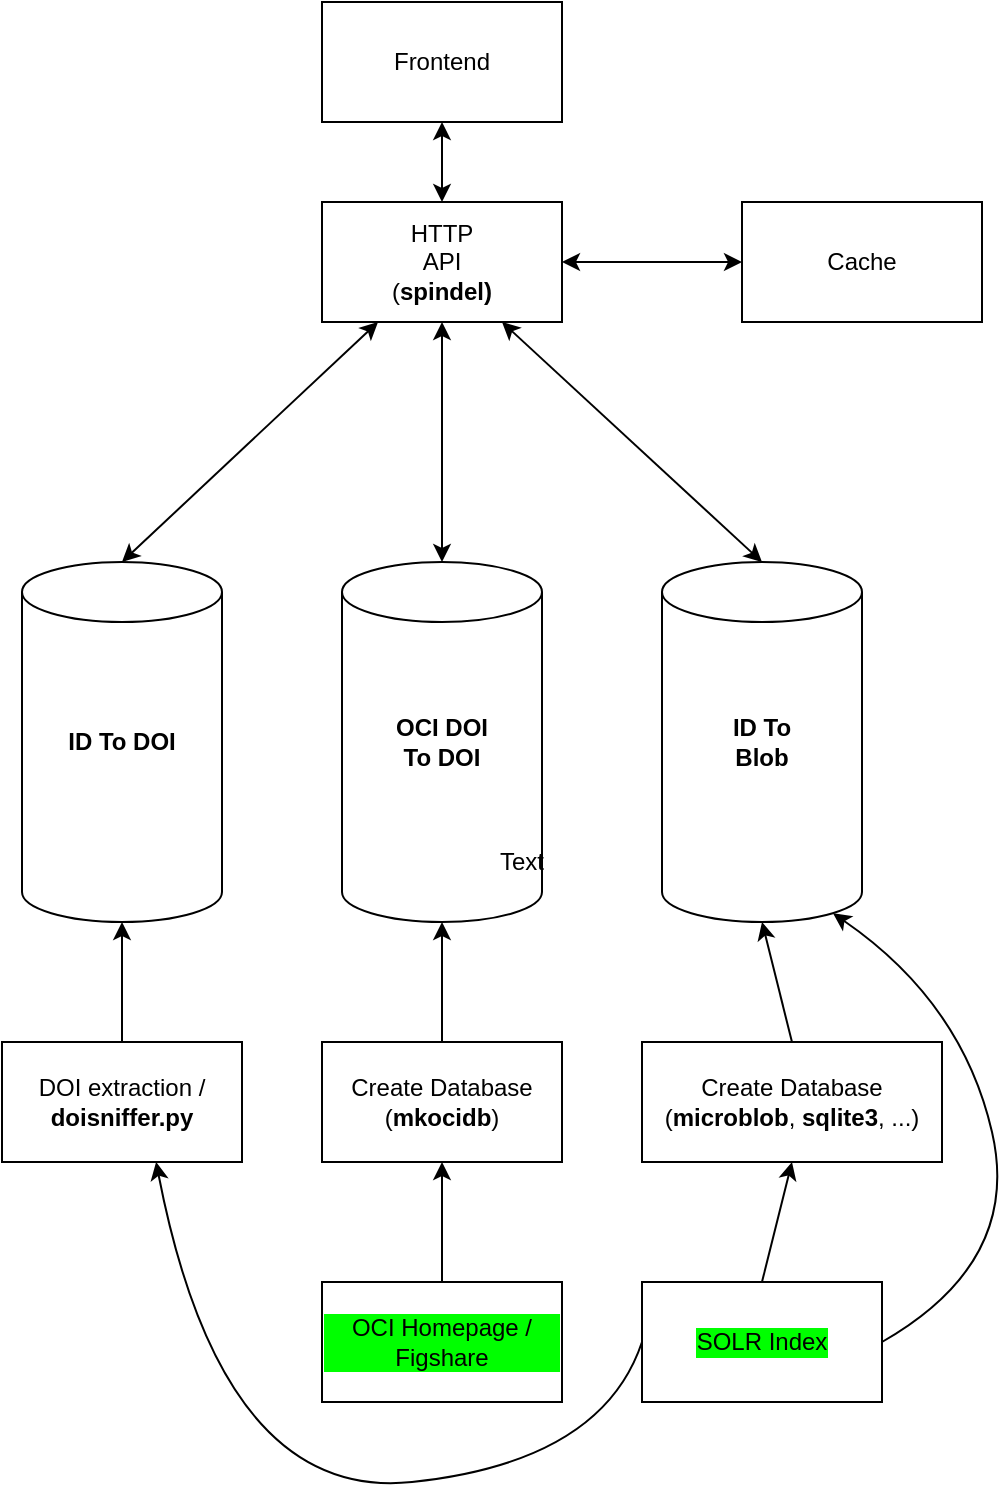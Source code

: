 <mxfile version="15.3.5" type="device"><diagram id="R0Dt6IX4VfR_XkkA1Clt" name="Page-1"><mxGraphModel dx="1422" dy="763" grid="1" gridSize="10" guides="1" tooltips="1" connect="1" arrows="1" fold="1" page="1" pageScale="1" pageWidth="850" pageHeight="1100" math="0" shadow="0"><root><mxCell id="0"/><mxCell id="1" parent="0"/><mxCell id="KHwz52w74LSnZ0YMClIJ-5" value="" style="rounded=0;whiteSpace=wrap;html=1;" parent="1" vertex="1"><mxGeometry x="320" y="140" width="120" height="60" as="geometry"/></mxCell><mxCell id="KHwz52w74LSnZ0YMClIJ-6" value="HTTP API (&lt;b&gt;spindel)&lt;/b&gt;" style="text;html=1;strokeColor=none;fillColor=none;align=center;verticalAlign=middle;whiteSpace=wrap;rounded=0;" parent="1" vertex="1"><mxGeometry x="360" y="160" width="40" height="20" as="geometry"/></mxCell><mxCell id="KHwz52w74LSnZ0YMClIJ-7" value="" style="shape=cylinder3;whiteSpace=wrap;html=1;boundedLbl=1;backgroundOutline=1;size=15;" parent="1" vertex="1"><mxGeometry x="170" y="320" width="100" height="180" as="geometry"/></mxCell><mxCell id="KHwz52w74LSnZ0YMClIJ-8" value="ID To DOI" style="text;html=1;strokeColor=none;fillColor=none;align=center;verticalAlign=middle;whiteSpace=wrap;rounded=0;fontStyle=1" parent="1" vertex="1"><mxGeometry x="185" y="400" width="70" height="20" as="geometry"/></mxCell><mxCell id="KHwz52w74LSnZ0YMClIJ-9" value="" style="shape=cylinder3;whiteSpace=wrap;html=1;boundedLbl=1;backgroundOutline=1;size=15;" parent="1" vertex="1"><mxGeometry x="330" y="320" width="100" height="180" as="geometry"/></mxCell><mxCell id="KHwz52w74LSnZ0YMClIJ-10" value="OCI DOI To DOI" style="text;html=1;strokeColor=none;fillColor=none;align=center;verticalAlign=middle;whiteSpace=wrap;rounded=0;fontStyle=1" parent="1" vertex="1"><mxGeometry x="355" y="400" width="50" height="20" as="geometry"/></mxCell><mxCell id="KHwz52w74LSnZ0YMClIJ-11" value="" style="shape=cylinder3;whiteSpace=wrap;html=1;boundedLbl=1;backgroundOutline=1;size=15;" parent="1" vertex="1"><mxGeometry x="490" y="320" width="100" height="180" as="geometry"/></mxCell><mxCell id="KHwz52w74LSnZ0YMClIJ-12" value="ID To Blob" style="text;html=1;strokeColor=none;fillColor=none;align=center;verticalAlign=middle;whiteSpace=wrap;rounded=0;fontStyle=1" parent="1" vertex="1"><mxGeometry x="520" y="400" width="40" height="20" as="geometry"/></mxCell><mxCell id="KHwz52w74LSnZ0YMClIJ-17" value="" style="endArrow=classic;startArrow=classic;html=1;exitX=0.5;exitY=0;exitDx=0;exitDy=0;exitPerimeter=0;" parent="1" source="KHwz52w74LSnZ0YMClIJ-7" target="KHwz52w74LSnZ0YMClIJ-5" edge="1"><mxGeometry width="50" height="50" relative="1" as="geometry"><mxPoint x="220" y="330" as="sourcePoint"/><mxPoint x="320" y="210" as="targetPoint"/></mxGeometry></mxCell><mxCell id="KHwz52w74LSnZ0YMClIJ-18" value="" style="endArrow=classic;startArrow=classic;html=1;entryX=0.5;entryY=1;entryDx=0;entryDy=0;" parent="1" source="KHwz52w74LSnZ0YMClIJ-9" target="KHwz52w74LSnZ0YMClIJ-5" edge="1"><mxGeometry width="50" height="50" relative="1" as="geometry"><mxPoint x="230" y="340" as="sourcePoint"/><mxPoint x="390" y="210" as="targetPoint"/></mxGeometry></mxCell><mxCell id="KHwz52w74LSnZ0YMClIJ-19" value="" style="endArrow=classic;startArrow=classic;html=1;entryX=0.75;entryY=1;entryDx=0;entryDy=0;exitX=0.5;exitY=0;exitDx=0;exitDy=0;exitPerimeter=0;" parent="1" source="KHwz52w74LSnZ0YMClIJ-11" target="KHwz52w74LSnZ0YMClIJ-5" edge="1"><mxGeometry width="50" height="50" relative="1" as="geometry"><mxPoint x="240" y="350" as="sourcePoint"/><mxPoint x="400" y="220" as="targetPoint"/></mxGeometry></mxCell><mxCell id="KHwz52w74LSnZ0YMClIJ-20" value="Frontend" style="rounded=0;whiteSpace=wrap;html=1;" parent="1" vertex="1"><mxGeometry x="320" y="40" width="120" height="60" as="geometry"/></mxCell><mxCell id="KHwz52w74LSnZ0YMClIJ-21" value="" style="endArrow=classic;startArrow=classic;html=1;" parent="1" edge="1"><mxGeometry width="50" height="50" relative="1" as="geometry"><mxPoint x="380" y="140" as="sourcePoint"/><mxPoint x="380" y="100" as="targetPoint"/></mxGeometry></mxCell><mxCell id="KHwz52w74LSnZ0YMClIJ-22" value="Create Database (&lt;b&gt;mkocidb&lt;/b&gt;)" style="rounded=0;whiteSpace=wrap;html=1;" parent="1" vertex="1"><mxGeometry x="320" y="560" width="120" height="60" as="geometry"/></mxCell><mxCell id="KHwz52w74LSnZ0YMClIJ-23" value="OCI Homepage / Figshare" style="rounded=0;whiteSpace=wrap;html=1;labelBackgroundColor=#00FF00;" parent="1" vertex="1"><mxGeometry x="320" y="680" width="120" height="60" as="geometry"/></mxCell><mxCell id="KHwz52w74LSnZ0YMClIJ-24" value="" style="endArrow=classic;html=1;exitX=0.5;exitY=0;exitDx=0;exitDy=0;entryX=0.5;entryY=1;entryDx=0;entryDy=0;" parent="1" source="KHwz52w74LSnZ0YMClIJ-23" target="KHwz52w74LSnZ0YMClIJ-22" edge="1"><mxGeometry width="50" height="50" relative="1" as="geometry"><mxPoint x="400" y="420" as="sourcePoint"/><mxPoint x="450" y="370" as="targetPoint"/></mxGeometry></mxCell><mxCell id="KHwz52w74LSnZ0YMClIJ-25" value="" style="endArrow=classic;html=1;exitX=0.5;exitY=0;exitDx=0;exitDy=0;" parent="1" source="KHwz52w74LSnZ0YMClIJ-22" target="KHwz52w74LSnZ0YMClIJ-9" edge="1"><mxGeometry width="50" height="50" relative="1" as="geometry"><mxPoint x="400" y="420" as="sourcePoint"/><mxPoint x="450" y="370" as="targetPoint"/></mxGeometry></mxCell><mxCell id="KHwz52w74LSnZ0YMClIJ-26" value="Create Database (&lt;b&gt;microblob&lt;/b&gt;, &lt;b&gt;sqlite3&lt;/b&gt;, ...)" style="rounded=0;whiteSpace=wrap;html=1;" parent="1" vertex="1"><mxGeometry x="480" y="560" width="150" height="60" as="geometry"/></mxCell><mxCell id="KHwz52w74LSnZ0YMClIJ-27" value="SOLR Index" style="rounded=0;whiteSpace=wrap;html=1;labelBackgroundColor=#00FF00;" parent="1" vertex="1"><mxGeometry x="480" y="680" width="120" height="60" as="geometry"/></mxCell><mxCell id="KHwz52w74LSnZ0YMClIJ-28" value="" style="endArrow=classic;html=1;exitX=0.5;exitY=0;exitDx=0;exitDy=0;entryX=0.5;entryY=1;entryDx=0;entryDy=0;" parent="1" source="KHwz52w74LSnZ0YMClIJ-27" target="KHwz52w74LSnZ0YMClIJ-26" edge="1"><mxGeometry width="50" height="50" relative="1" as="geometry"><mxPoint x="400" y="420" as="sourcePoint"/><mxPoint x="450" y="370" as="targetPoint"/></mxGeometry></mxCell><mxCell id="KHwz52w74LSnZ0YMClIJ-29" value="" style="endArrow=classic;html=1;exitX=0.5;exitY=0;exitDx=0;exitDy=0;entryX=0.5;entryY=1;entryDx=0;entryDy=0;entryPerimeter=0;" parent="1" source="KHwz52w74LSnZ0YMClIJ-26" target="KHwz52w74LSnZ0YMClIJ-11" edge="1"><mxGeometry width="50" height="50" relative="1" as="geometry"><mxPoint x="400" y="420" as="sourcePoint"/><mxPoint x="450" y="370" as="targetPoint"/></mxGeometry></mxCell><mxCell id="KHwz52w74LSnZ0YMClIJ-31" value="" style="curved=1;endArrow=classic;html=1;entryX=0.855;entryY=1;entryDx=0;entryDy=-4.35;entryPerimeter=0;" parent="1" target="KHwz52w74LSnZ0YMClIJ-11" edge="1"><mxGeometry width="50" height="50" relative="1" as="geometry"><mxPoint x="600" y="710" as="sourcePoint"/><mxPoint x="450" y="370" as="targetPoint"/><Array as="points"><mxPoint x="670" y="670"/><mxPoint x="640" y="540"/></Array></mxGeometry></mxCell><mxCell id="KHwz52w74LSnZ0YMClIJ-32" value="DOI extraction / &lt;b&gt;doisniffer.py&lt;/b&gt;" style="rounded=0;whiteSpace=wrap;html=1;" parent="1" vertex="1"><mxGeometry x="160" y="560" width="120" height="60" as="geometry"/></mxCell><mxCell id="KHwz52w74LSnZ0YMClIJ-33" value="" style="endArrow=classic;html=1;exitX=0.5;exitY=0;exitDx=0;exitDy=0;" parent="1" source="KHwz52w74LSnZ0YMClIJ-32" target="KHwz52w74LSnZ0YMClIJ-7" edge="1"><mxGeometry width="50" height="50" relative="1" as="geometry"><mxPoint x="220" y="550" as="sourcePoint"/><mxPoint x="450" y="370" as="targetPoint"/></mxGeometry></mxCell><mxCell id="KHwz52w74LSnZ0YMClIJ-36" value="" style="curved=1;endArrow=classic;html=1;exitX=0;exitY=0.5;exitDx=0;exitDy=0;entryX=0.642;entryY=1;entryDx=0;entryDy=0;entryPerimeter=0;" parent="1" source="KHwz52w74LSnZ0YMClIJ-27" target="KHwz52w74LSnZ0YMClIJ-32" edge="1"><mxGeometry width="50" height="50" relative="1" as="geometry"><mxPoint x="400" y="420" as="sourcePoint"/><mxPoint x="450" y="370" as="targetPoint"/><Array as="points"><mxPoint x="460" y="770"/><mxPoint x="270" y="790"/></Array></mxGeometry></mxCell><mxCell id="BTQxCE3zX1TM_yGv_Yw3-1" value="Cache" style="rounded=0;whiteSpace=wrap;html=1;hachureGap=4;pointerEvents=0;" vertex="1" parent="1"><mxGeometry x="530" y="140" width="120" height="60" as="geometry"/></mxCell><mxCell id="BTQxCE3zX1TM_yGv_Yw3-4" value="" style="endArrow=classic;startArrow=classic;html=1;entryX=1;entryY=0.5;entryDx=0;entryDy=0;" edge="1" parent="1" source="BTQxCE3zX1TM_yGv_Yw3-1" target="KHwz52w74LSnZ0YMClIJ-5"><mxGeometry width="50" height="50" relative="1" as="geometry"><mxPoint x="550" y="330" as="sourcePoint"/><mxPoint x="420" y="210" as="targetPoint"/></mxGeometry></mxCell><mxCell id="BTQxCE3zX1TM_yGv_Yw3-5" value="Text" style="text;html=1;strokeColor=none;fillColor=none;align=center;verticalAlign=middle;whiteSpace=wrap;rounded=0;hachureGap=4;pointerEvents=0;" vertex="1" parent="1"><mxGeometry x="400" y="460" width="40" height="20" as="geometry"/></mxCell></root></mxGraphModel></diagram></mxfile>